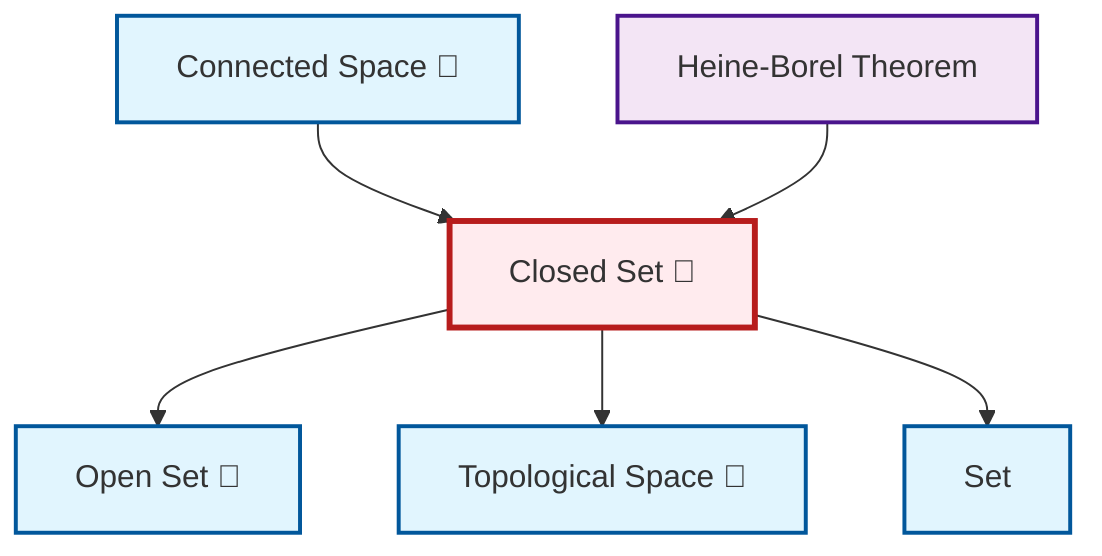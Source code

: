 graph TD
    classDef definition fill:#e1f5fe,stroke:#01579b,stroke-width:2px
    classDef theorem fill:#f3e5f5,stroke:#4a148c,stroke-width:2px
    classDef axiom fill:#fff3e0,stroke:#e65100,stroke-width:2px
    classDef example fill:#e8f5e9,stroke:#1b5e20,stroke-width:2px
    classDef current fill:#ffebee,stroke:#b71c1c,stroke-width:3px
    def-connected["Connected Space 📝"]:::definition
    thm-heine-borel["Heine-Borel Theorem"]:::theorem
    def-set["Set"]:::definition
    def-closed-set["Closed Set 📝"]:::definition
    def-open-set["Open Set 📝"]:::definition
    def-topological-space["Topological Space 📝"]:::definition
    def-closed-set --> def-open-set
    def-connected --> def-closed-set
    def-closed-set --> def-topological-space
    def-closed-set --> def-set
    thm-heine-borel --> def-closed-set
    class def-closed-set current